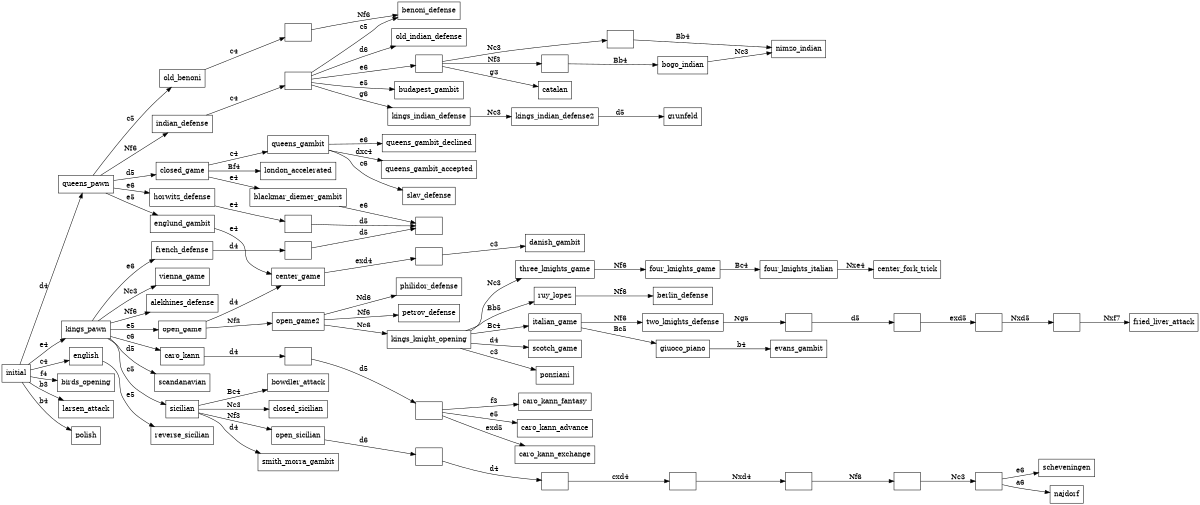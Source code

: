 digraph chess_openings {
	rankdir=LR;
	size="8,5"

    node [shape="box"]
	indian_defense2 [label=""];
	indian_defense3 [label=""];
	indian_defense4 [label=""];
	indian_defense5 [label=""];
	old_benoni2 [label=""];
	two_knights_defense2 [label=""];
	two_knights_defense3 [label=""];
	two_knights_defense4 [label=""];
	two_knights_defense5 [label=""];
	caro_kann2 [label=""];
	caro_kann3 [label=""];
	center_game2 [label=""];
	open_sicilian2 [label=""];
	open_sicilian3 [label=""];
	open_sicilian4 [label=""];
	open_sicilian5 [label=""];
	open_sicilian6 [label=""];
	open_sicilian7 [label=""];
	french_defense2 [label=""];
	french_defense3 [label=""];
	unnamed0 [label=""];

	initial [label="initial"]

	initial -> kings_pawn [label="e4"];
	initial -> queens_pawn [label="d4"];
	initial -> english [label="c4"];
	initial -> birds_opening [label="f4"];
	initial -> larsen_attack [label="b3"];
	initial -> polish [label="b4"];

	kings_pawn -> scandanavian [label="d5"];
	kings_pawn -> open_game [label="e5"];
	kings_pawn -> french_defense [label="e6"];	
	kings_pawn -> alekhines_defense [label="Nf6"];
	kings_pawn -> caro_kann [label="c6"];
	kings_pawn -> sicilian [label="c5"];
	kings_pawn -> vienna_game [label="Nc3"];

	french_defense -> french_defense2 [label="d4"];
	french_defense2 -> french_defense3 [label="d5"];

	caro_kann -> caro_kann2 [label="d4"];
	caro_kann2 -> caro_kann3 [label="d5"];
	caro_kann3 -> caro_kann_advance [label="e5"];
	caro_kann3 -> caro_kann_exchange [label="exd5"];
	caro_kann3 -> caro_kann_fantasy [label="f3"];

	sicilian -> open_sicilian [label="Nf3"];
	sicilian -> bowdler_attack [label="Bc4"];
	sicilian -> closed_sicilian [label="Nc3"];
	sicilian -> smith_morra_gambit [label="d4"];

	open_sicilian -> open_sicilian2 [label="d6"]

	open_sicilian2 -> open_sicilian3 [label="d4"]
	open_sicilian3 -> open_sicilian4 [label="cxd4"]
	open_sicilian4 -> open_sicilian5 [label="Nxd4"]
	open_sicilian5 -> open_sicilian6 [label="Nf6"]
	open_sicilian6 -> open_sicilian7 [label="Nc3"]

	open_sicilian7 -> scheveningen [label="e6"]
	open_sicilian7 -> najdorf [label="a6"]	

	english -> reverse_sicilian [label="e5"];

	queens_pawn -> old_benoni [label="c5"];
	queens_pawn -> closed_game [label="d5"];
	queens_pawn -> englund_gambit [label="e5"];	
	queens_pawn -> indian_defense [label="Nf6"];
	queens_pawn -> horwitz_defense [label="e6"];

	horwitz_defense -> unnamed0 [label="e4"];

	unnamed0 -> french_defense3 [label="d5"];

	englund_gambit -> center_game [label="e4"];

	old_benoni -> old_benoni2 [label="c4"];

	old_benoni2 -> benoni_defense [label="Nf6"];

	indian_defense -> indian_defense2 [label="c4"];

    indian_defense2 -> benoni_defense [label="c5"];
	indian_defense2 -> old_indian_defense [label="d6"];
	indian_defense2 -> budapest_gambit [label="e5"];
    indian_defense2 -> indian_defense3 [label="e6"];
	indian_defense2 -> kings_indian_defense [label="g6"];

	kings_indian_defense -> kings_indian_defense2 [label="Nc3"];
	kings_indian_defense2 -> grunfeld [label="d5"];

	indian_defense3 -> catalan [label="g3"];
	indian_defense3 -> indian_defense4 [label="Nc3"];
	indian_defense3 -> indian_defense5 [label="Nf3"];

	indian_defense4 -> nimzo_indian [label="Bb4"];

	indian_defense5 -> bogo_indian [label="Bb4"];
	bogo_indian -> nimzo_indian [label="Nc3"];

	closed_game -> queens_gambit [label="c4"];
	closed_game -> london_accelerated [label="Bf4"];
	closed_game -> blackmar_diemer_gambit [label="e4"];

	blackmar_diemer_gambit -> french_defense3 [label="e6"]

	queens_gambit -> queens_gambit_declined [label="e6"];
	queens_gambit -> queens_gambit_accepted [label="dxc4"];
	queens_gambit -> slav_defense [label="c6"];

	open_game -> open_game2 [label="Nf3"];
	open_game -> center_game [label="d4"];	

	open_game2 -> philidor_defense [label="Nd6"];
	open_game2 -> petrov_defense [label="Nf6"];
	open_game2 -> kings_knight_opening [label="Nc6"];

	center_game -> center_game2 [label="exd4"];

	center_game2 -> danish_gambit [label="c3"];

	kings_knight_opening -> three_knights_game [label="Nc3"];
	kings_knight_opening -> ruy_lopez [label="Bb5"];
	kings_knight_opening -> italian_game [label="Bc4"];	
	kings_knight_opening -> scotch_game [label="d4"];
	kings_knight_opening -> ponziani [label="c3"];	

	italian_game -> giuoco_piano [label="Bc5"];
	italian_game -> two_knights_defense [label="Nf6"];

	giuoco_piano -> evans_gambit [label="b4"];

	ruy_lopez -> berlin_defense [label="Nf6"];

	two_knights_defense -> two_knights_defense2 [label="Ng5"];
	two_knights_defense2 -> two_knights_defense3 [label="d5"];
	two_knights_defense3 -> two_knights_defense4 [label="exd5"];
	two_knights_defense4 -> two_knights_defense5 [label="Nxd5"];
	two_knights_defense5 -> fried_liver_attack [label="Nxf7"];

	three_knights_game -> four_knights_game [label="Nf6"];

	four_knights_game -> four_knights_italian [label="Bc4"];

	four_knights_italian -> center_fork_trick [label="Nxe4"];
}

